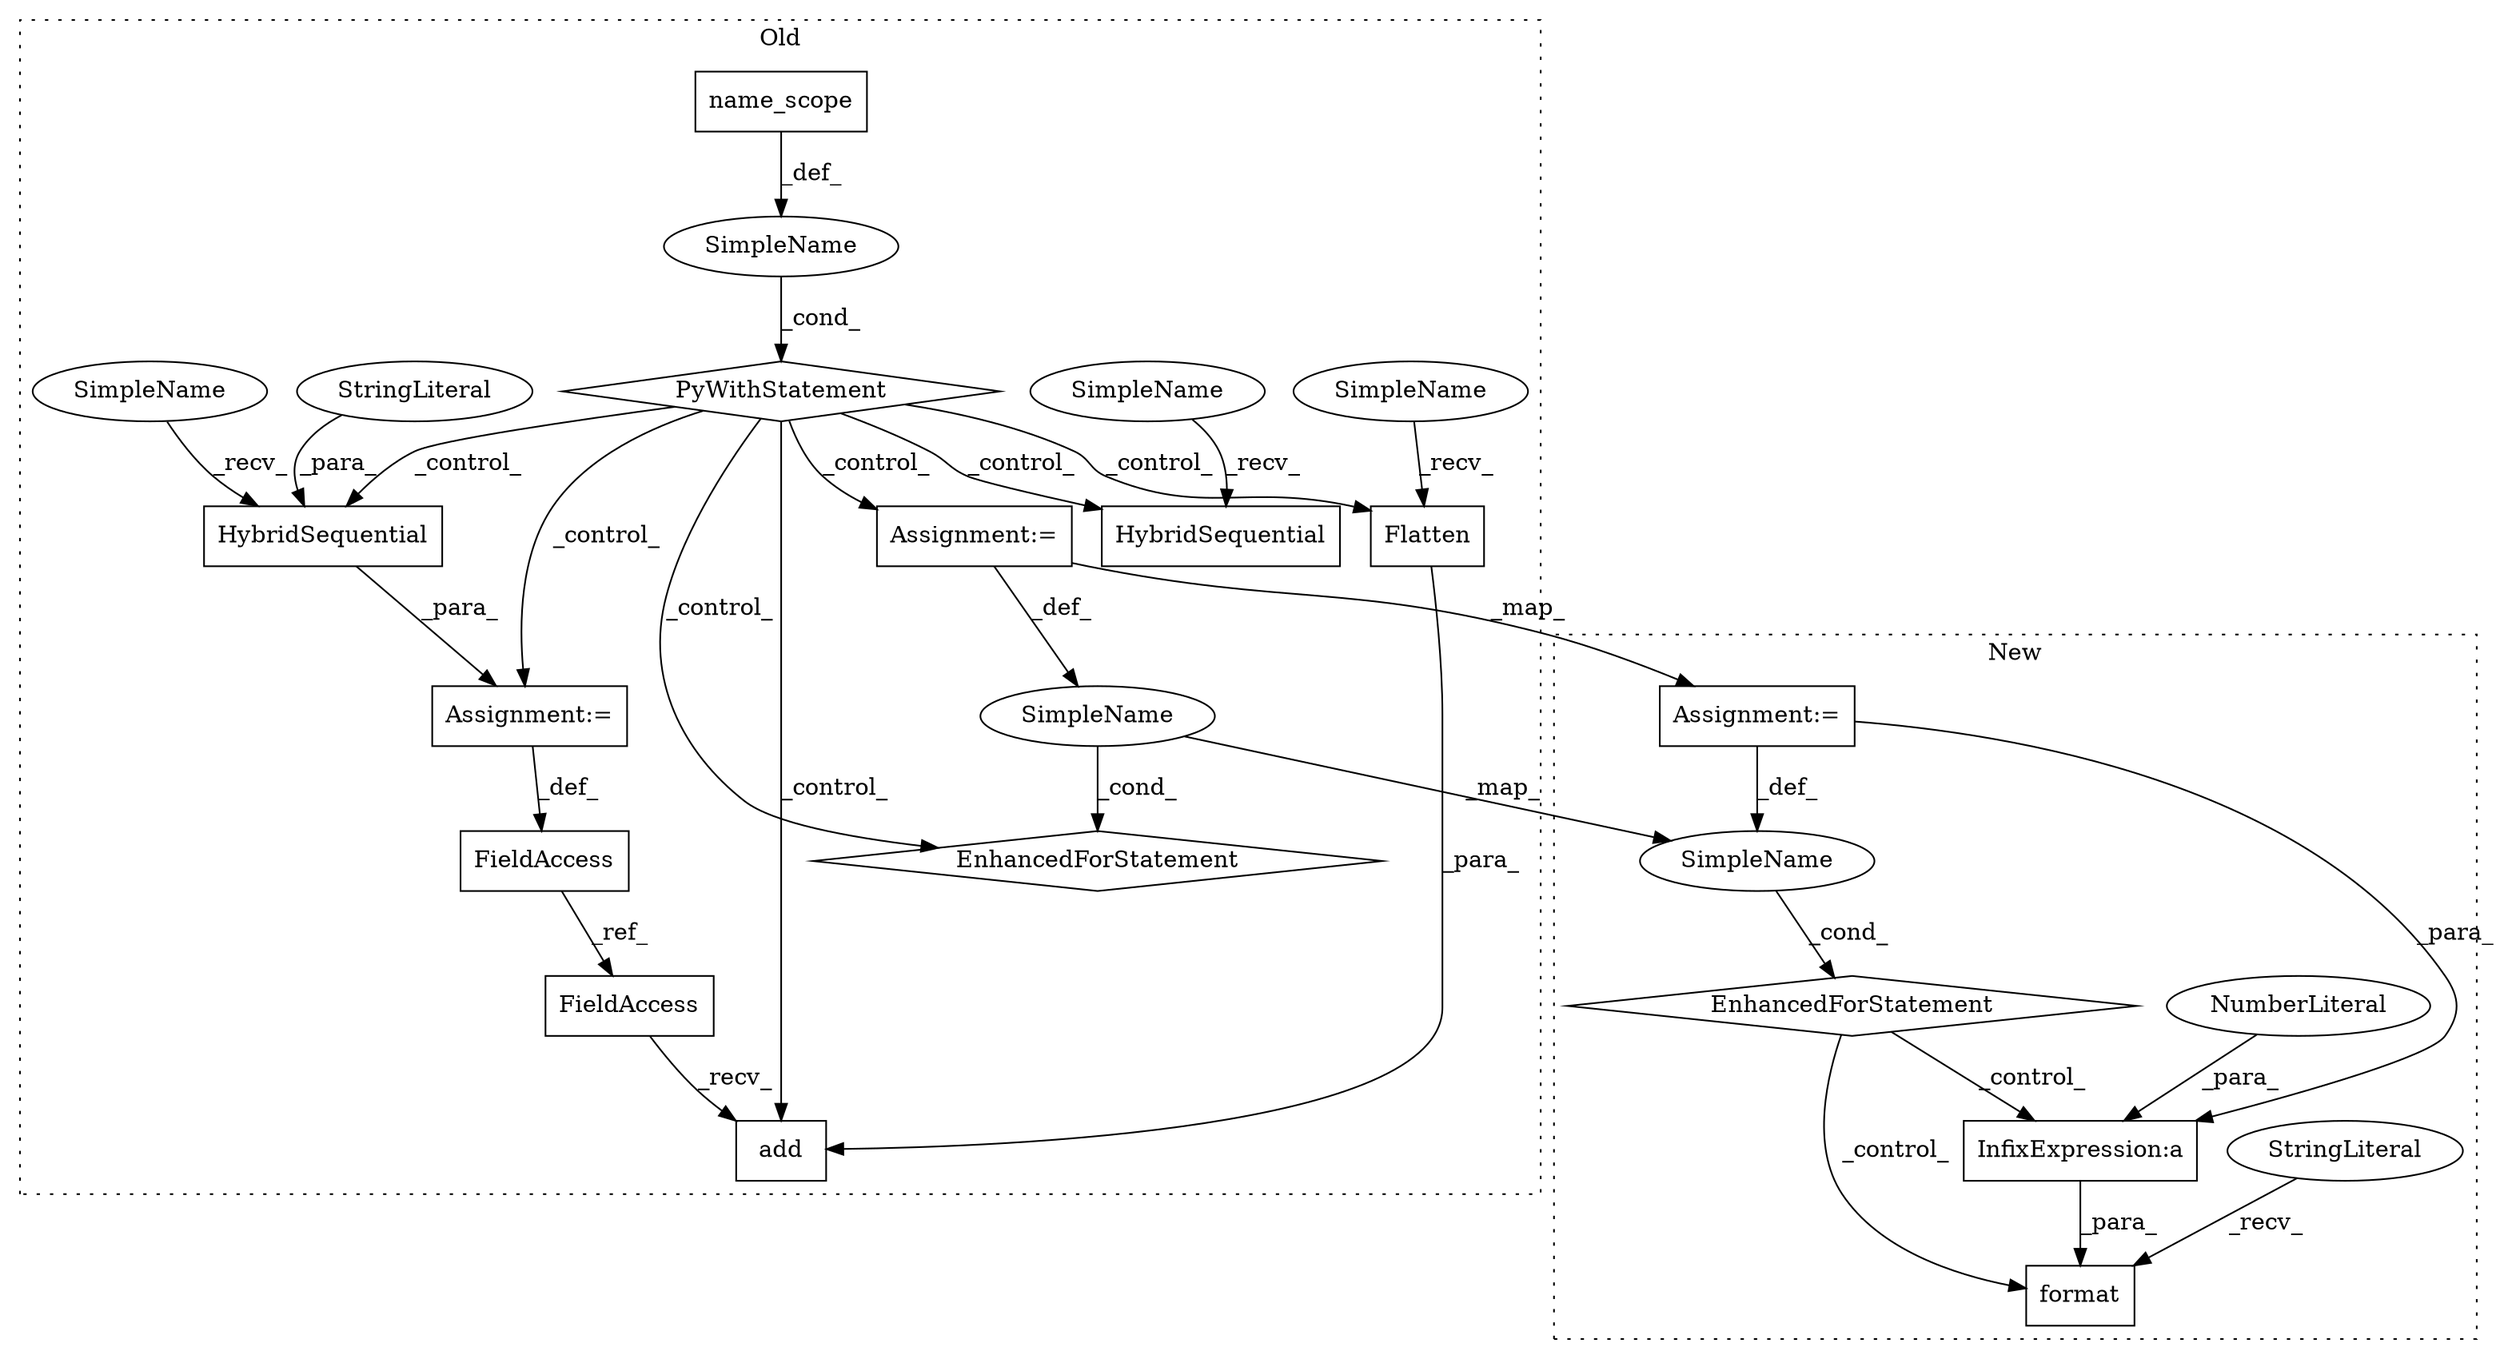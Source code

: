 digraph G {
subgraph cluster0 {
1 [label="name_scope" a="32" s="3375" l="12" shape="box"];
3 [label="PyWithStatement" a="104" s="3360,3387" l="10,2" shape="diamond"];
4 [label="EnhancedForStatement" a="70" s="3584,3697" l="69,2" shape="diamond"];
5 [label="SimpleName" a="42" s="" l="" shape="ellipse"];
8 [label="Assignment:=" a="7" s="3584,3697" l="69,2" shape="box"];
11 [label="SimpleName" a="42" s="3657" l="18" shape="ellipse"];
14 [label="add" a="32" s="4848,4864" l="4,1" shape="box"];
15 [label="Flatten" a="32" s="4855" l="9" shape="box"];
16 [label="FieldAccess" a="22" s="4793" l="11" shape="box"];
17 [label="HybridSequential" a="32" s="3414,3433" l="17,1" shape="box"];
18 [label="HybridSequential" a="32" s="4808,4827" l="17,1" shape="box"];
19 [label="StringLiteral" a="45" s="4825" l="2" shape="ellipse"];
20 [label="Assignment:=" a="7" s="4804" l="1" shape="box"];
21 [label="FieldAccess" a="22" s="4836" l="11" shape="box"];
22 [label="SimpleName" a="42" s="4805" l="2" shape="ellipse"];
23 [label="SimpleName" a="42" s="4852" l="2" shape="ellipse"];
24 [label="SimpleName" a="42" s="3411" l="2" shape="ellipse"];
label = "Old";
style="dotted";
}
subgraph cluster1 {
2 [label="EnhancedForStatement" a="70" s="3406,3513" l="63,2" shape="diamond"];
6 [label="format" a="32" s="3997,4009" l="7,1" shape="box"];
7 [label="StringLiteral" a="45" s="3988" l="8" shape="ellipse"];
9 [label="Assignment:=" a="7" s="3406,3513" l="63,2" shape="box"];
10 [label="SimpleName" a="42" s="3473" l="18" shape="ellipse"];
12 [label="InfixExpression:a" a="27" s="4005" l="3" shape="box"];
13 [label="NumberLiteral" a="34" s="4008" l="1" shape="ellipse"];
label = "New";
style="dotted";
}
1 -> 5 [label="_def_"];
2 -> 6 [label="_control_"];
2 -> 12 [label="_control_"];
3 -> 17 [label="_control_"];
3 -> 14 [label="_control_"];
3 -> 8 [label="_control_"];
3 -> 15 [label="_control_"];
3 -> 18 [label="_control_"];
3 -> 4 [label="_control_"];
3 -> 20 [label="_control_"];
5 -> 3 [label="_cond_"];
7 -> 6 [label="_recv_"];
8 -> 9 [label="_map_"];
8 -> 11 [label="_def_"];
9 -> 10 [label="_def_"];
9 -> 12 [label="_para_"];
10 -> 2 [label="_cond_"];
11 -> 10 [label="_map_"];
11 -> 4 [label="_cond_"];
12 -> 6 [label="_para_"];
13 -> 12 [label="_para_"];
15 -> 14 [label="_para_"];
16 -> 21 [label="_ref_"];
18 -> 20 [label="_para_"];
19 -> 18 [label="_para_"];
20 -> 16 [label="_def_"];
21 -> 14 [label="_recv_"];
22 -> 18 [label="_recv_"];
23 -> 15 [label="_recv_"];
24 -> 17 [label="_recv_"];
}